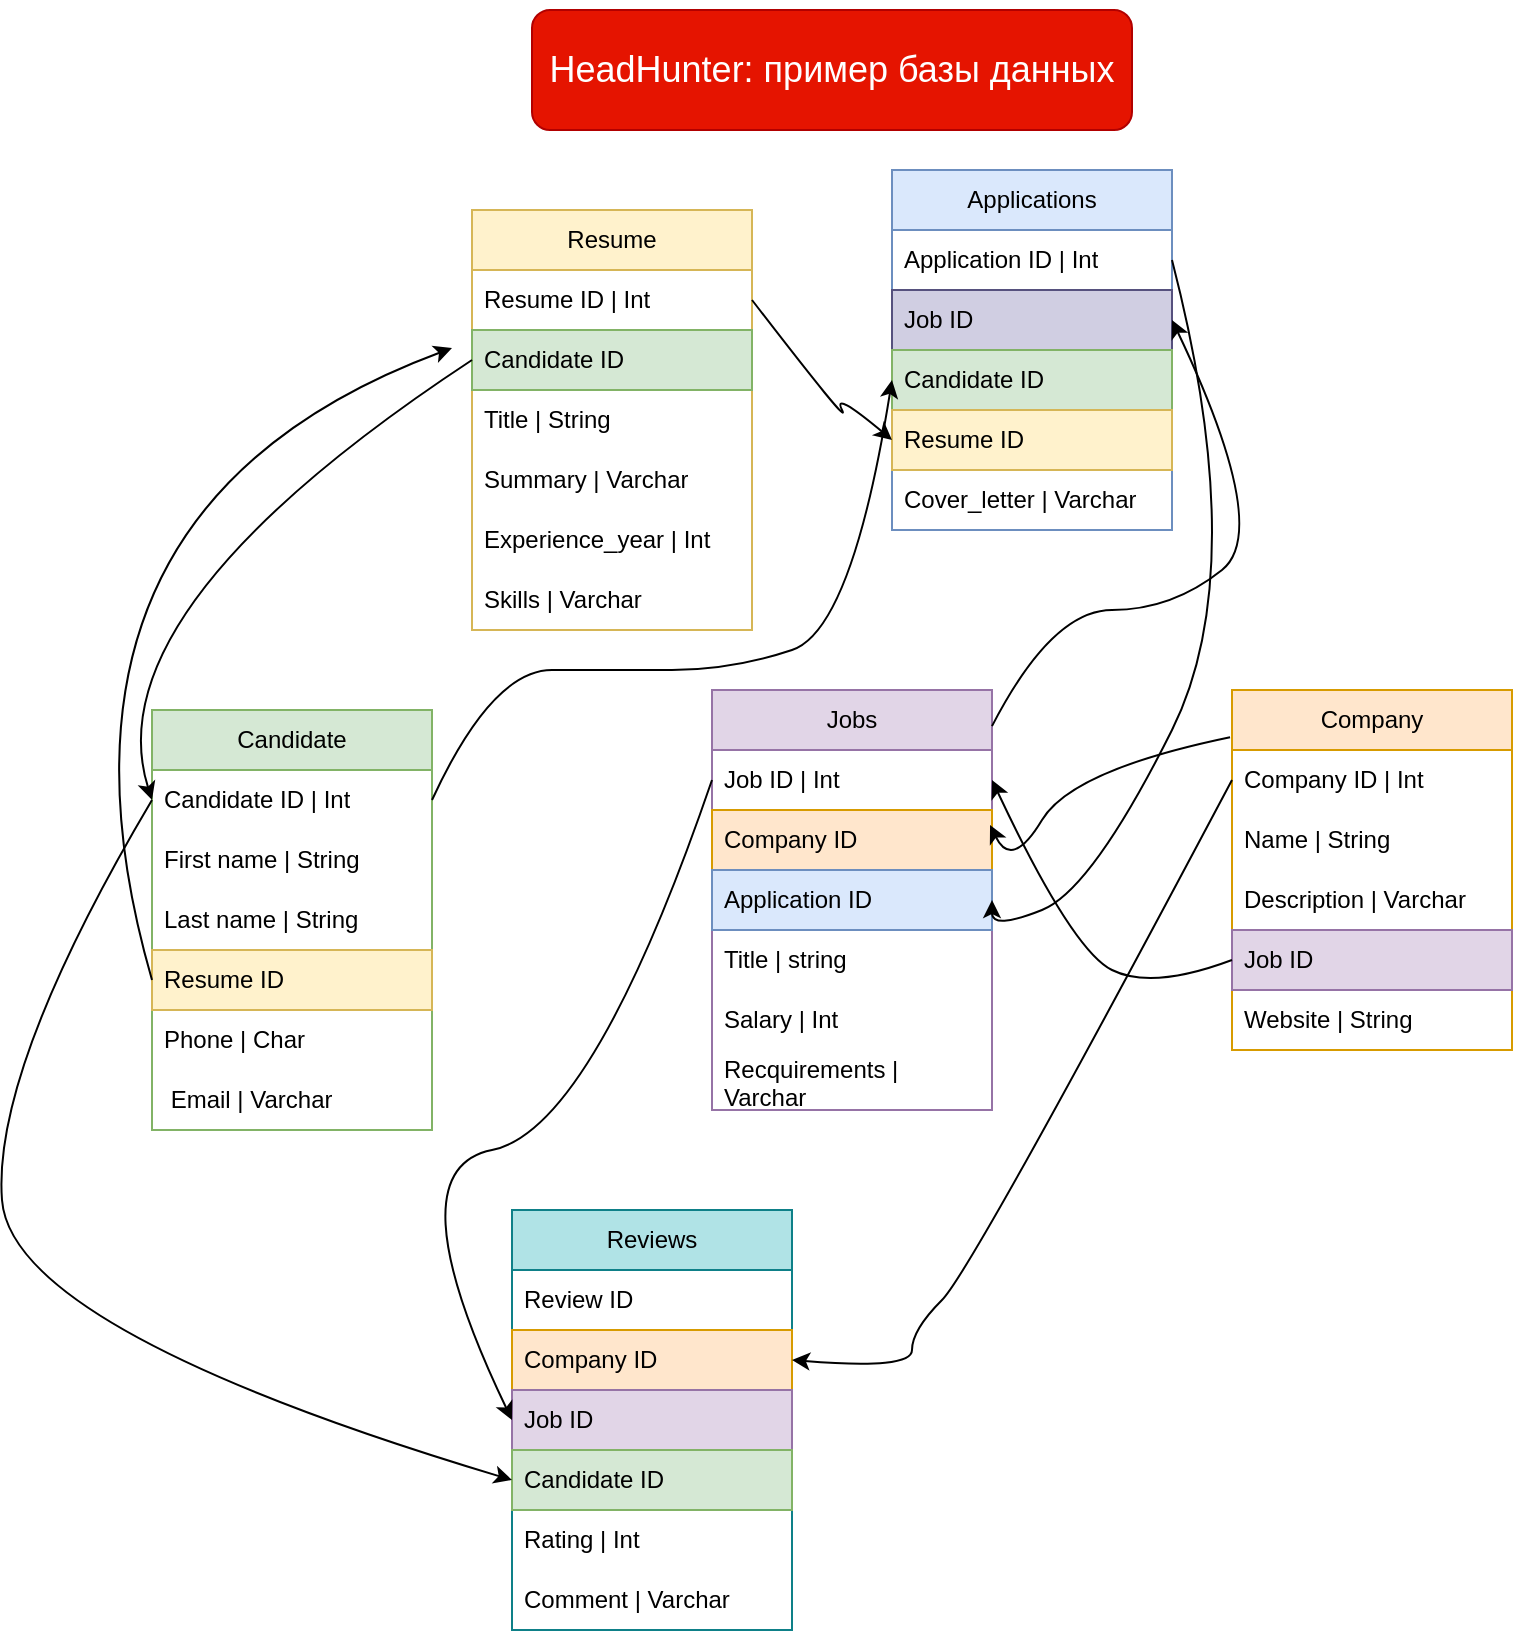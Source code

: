 <mxfile version="25.0.0">
  <diagram name="Страница — 1" id="3l3XS3oDSwtrhPqFtKrC">
    <mxGraphModel dx="1313" dy="696" grid="1" gridSize="10" guides="1" tooltips="1" connect="1" arrows="1" fold="1" page="1" pageScale="1" pageWidth="827" pageHeight="1169" math="0" shadow="0">
      <root>
        <mxCell id="0" />
        <mxCell id="1" parent="0" />
        <mxCell id="mYgfmV2V0zSqcwR2MSIS-1" value="Candidate" style="swimlane;fontStyle=0;childLayout=stackLayout;horizontal=1;startSize=30;horizontalStack=0;resizeParent=1;resizeParentMax=0;resizeLast=0;collapsible=1;marginBottom=0;whiteSpace=wrap;html=1;fillColor=#d5e8d4;strokeColor=#82b366;" vertex="1" parent="1">
          <mxGeometry x="100" y="390" width="140" height="210" as="geometry">
            <mxRectangle x="80" y="200" width="100" height="30" as="alternateBounds" />
          </mxGeometry>
        </mxCell>
        <mxCell id="mYgfmV2V0zSqcwR2MSIS-56" value="Candidate ID | Int" style="text;strokeColor=none;fillColor=none;align=left;verticalAlign=middle;spacingLeft=4;spacingRight=4;overflow=hidden;points=[[0,0.5],[1,0.5]];portConstraint=eastwest;rotatable=0;whiteSpace=wrap;html=1;" vertex="1" parent="mYgfmV2V0zSqcwR2MSIS-1">
          <mxGeometry y="30" width="140" height="30" as="geometry" />
        </mxCell>
        <mxCell id="mYgfmV2V0zSqcwR2MSIS-2" value="First name | String" style="text;strokeColor=none;fillColor=none;align=left;verticalAlign=middle;spacingLeft=4;spacingRight=4;overflow=hidden;points=[[0,0.5],[1,0.5]];portConstraint=eastwest;rotatable=0;whiteSpace=wrap;html=1;" vertex="1" parent="mYgfmV2V0zSqcwR2MSIS-1">
          <mxGeometry y="60" width="140" height="30" as="geometry" />
        </mxCell>
        <mxCell id="mYgfmV2V0zSqcwR2MSIS-3" value="Last name | String" style="text;strokeColor=none;fillColor=none;align=left;verticalAlign=middle;spacingLeft=4;spacingRight=4;overflow=hidden;points=[[0,0.5],[1,0.5]];portConstraint=eastwest;rotatable=0;whiteSpace=wrap;html=1;" vertex="1" parent="mYgfmV2V0zSqcwR2MSIS-1">
          <mxGeometry y="90" width="140" height="30" as="geometry" />
        </mxCell>
        <mxCell id="mYgfmV2V0zSqcwR2MSIS-4" value="Resume ID" style="text;strokeColor=#d6b656;fillColor=#fff2cc;align=left;verticalAlign=middle;spacingLeft=4;spacingRight=4;overflow=hidden;points=[[0,0.5],[1,0.5]];portConstraint=eastwest;rotatable=0;whiteSpace=wrap;html=1;" vertex="1" parent="mYgfmV2V0zSqcwR2MSIS-1">
          <mxGeometry y="120" width="140" height="30" as="geometry" />
        </mxCell>
        <mxCell id="mYgfmV2V0zSqcwR2MSIS-9" value="Phone | Char" style="text;strokeColor=none;fillColor=none;align=left;verticalAlign=middle;spacingLeft=4;spacingRight=4;overflow=hidden;points=[[0,0.5],[1,0.5]];portConstraint=eastwest;rotatable=0;whiteSpace=wrap;html=1;" vertex="1" parent="mYgfmV2V0zSqcwR2MSIS-1">
          <mxGeometry y="150" width="140" height="30" as="geometry" />
        </mxCell>
        <mxCell id="mYgfmV2V0zSqcwR2MSIS-10" value="&amp;nbsp;Email | Varchar" style="text;strokeColor=none;fillColor=none;align=left;verticalAlign=middle;spacingLeft=4;spacingRight=4;overflow=hidden;points=[[0,0.5],[1,0.5]];portConstraint=eastwest;rotatable=0;whiteSpace=wrap;html=1;" vertex="1" parent="mYgfmV2V0zSqcwR2MSIS-1">
          <mxGeometry y="180" width="140" height="30" as="geometry" />
        </mxCell>
        <mxCell id="mYgfmV2V0zSqcwR2MSIS-15" value="Jobs" style="swimlane;fontStyle=0;childLayout=stackLayout;horizontal=1;startSize=30;horizontalStack=0;resizeParent=1;resizeParentMax=0;resizeLast=0;collapsible=1;marginBottom=0;whiteSpace=wrap;html=1;fillColor=#e1d5e7;strokeColor=#9673a6;" vertex="1" parent="1">
          <mxGeometry x="380" y="380" width="140" height="210" as="geometry">
            <mxRectangle x="80" y="200" width="100" height="30" as="alternateBounds" />
          </mxGeometry>
        </mxCell>
        <mxCell id="mYgfmV2V0zSqcwR2MSIS-16" value="Job ID | Int" style="text;strokeColor=none;fillColor=none;align=left;verticalAlign=middle;spacingLeft=4;spacingRight=4;overflow=hidden;points=[[0,0.5],[1,0.5]];portConstraint=eastwest;rotatable=0;whiteSpace=wrap;html=1;" vertex="1" parent="mYgfmV2V0zSqcwR2MSIS-15">
          <mxGeometry y="30" width="140" height="30" as="geometry" />
        </mxCell>
        <mxCell id="mYgfmV2V0zSqcwR2MSIS-17" value="Company ID" style="text;strokeColor=#d79b00;fillColor=#ffe6cc;align=left;verticalAlign=middle;spacingLeft=4;spacingRight=4;overflow=hidden;points=[[0,0.5],[1,0.5]];portConstraint=eastwest;rotatable=0;whiteSpace=wrap;html=1;" vertex="1" parent="mYgfmV2V0zSqcwR2MSIS-15">
          <mxGeometry y="60" width="140" height="30" as="geometry" />
        </mxCell>
        <mxCell id="mYgfmV2V0zSqcwR2MSIS-18" value="Application ID" style="text;strokeColor=#6c8ebf;fillColor=#dae8fc;align=left;verticalAlign=middle;spacingLeft=4;spacingRight=4;overflow=hidden;points=[[0,0.5],[1,0.5]];portConstraint=eastwest;rotatable=0;whiteSpace=wrap;html=1;" vertex="1" parent="mYgfmV2V0zSqcwR2MSIS-15">
          <mxGeometry y="90" width="140" height="30" as="geometry" />
        </mxCell>
        <mxCell id="mYgfmV2V0zSqcwR2MSIS-19" value="Title | string" style="text;strokeColor=none;fillColor=none;align=left;verticalAlign=middle;spacingLeft=4;spacingRight=4;overflow=hidden;points=[[0,0.5],[1,0.5]];portConstraint=eastwest;rotatable=0;whiteSpace=wrap;html=1;" vertex="1" parent="mYgfmV2V0zSqcwR2MSIS-15">
          <mxGeometry y="120" width="140" height="30" as="geometry" />
        </mxCell>
        <mxCell id="mYgfmV2V0zSqcwR2MSIS-20" value="Salary | Int" style="text;strokeColor=none;fillColor=none;align=left;verticalAlign=middle;spacingLeft=4;spacingRight=4;overflow=hidden;points=[[0,0.5],[1,0.5]];portConstraint=eastwest;rotatable=0;whiteSpace=wrap;html=1;" vertex="1" parent="mYgfmV2V0zSqcwR2MSIS-15">
          <mxGeometry y="150" width="140" height="30" as="geometry" />
        </mxCell>
        <mxCell id="mYgfmV2V0zSqcwR2MSIS-64" value="Recquirements | Varchar" style="text;strokeColor=none;fillColor=none;align=left;verticalAlign=middle;spacingLeft=4;spacingRight=4;overflow=hidden;points=[[0,0.5],[1,0.5]];portConstraint=eastwest;rotatable=0;whiteSpace=wrap;html=1;" vertex="1" parent="mYgfmV2V0zSqcwR2MSIS-15">
          <mxGeometry y="180" width="140" height="30" as="geometry" />
        </mxCell>
        <mxCell id="mYgfmV2V0zSqcwR2MSIS-23" value="Company" style="swimlane;fontStyle=0;childLayout=stackLayout;horizontal=1;startSize=30;horizontalStack=0;resizeParent=1;resizeParentMax=0;resizeLast=0;collapsible=1;marginBottom=0;whiteSpace=wrap;html=1;fillColor=#ffe6cc;strokeColor=#d79b00;" vertex="1" parent="1">
          <mxGeometry x="640" y="380" width="140" height="180" as="geometry">
            <mxRectangle x="80" y="200" width="100" height="30" as="alternateBounds" />
          </mxGeometry>
        </mxCell>
        <mxCell id="mYgfmV2V0zSqcwR2MSIS-24" value="Company ID | Int" style="text;strokeColor=none;fillColor=none;align=left;verticalAlign=middle;spacingLeft=4;spacingRight=4;overflow=hidden;points=[[0,0.5],[1,0.5]];portConstraint=eastwest;rotatable=0;whiteSpace=wrap;html=1;" vertex="1" parent="mYgfmV2V0zSqcwR2MSIS-23">
          <mxGeometry y="30" width="140" height="30" as="geometry" />
        </mxCell>
        <mxCell id="mYgfmV2V0zSqcwR2MSIS-25" value="Name | String" style="text;strokeColor=none;fillColor=none;align=left;verticalAlign=middle;spacingLeft=4;spacingRight=4;overflow=hidden;points=[[0,0.5],[1,0.5]];portConstraint=eastwest;rotatable=0;whiteSpace=wrap;html=1;" vertex="1" parent="mYgfmV2V0zSqcwR2MSIS-23">
          <mxGeometry y="60" width="140" height="30" as="geometry" />
        </mxCell>
        <mxCell id="mYgfmV2V0zSqcwR2MSIS-26" value="Description | Varchar" style="text;strokeColor=none;fillColor=none;align=left;verticalAlign=middle;spacingLeft=4;spacingRight=4;overflow=hidden;points=[[0,0.5],[1,0.5]];portConstraint=eastwest;rotatable=0;whiteSpace=wrap;html=1;" vertex="1" parent="mYgfmV2V0zSqcwR2MSIS-23">
          <mxGeometry y="90" width="140" height="30" as="geometry" />
        </mxCell>
        <mxCell id="mYgfmV2V0zSqcwR2MSIS-27" value="Job ID" style="text;strokeColor=#9673a6;fillColor=#e1d5e7;align=left;verticalAlign=middle;spacingLeft=4;spacingRight=4;overflow=hidden;points=[[0,0.5],[1,0.5]];portConstraint=eastwest;rotatable=0;whiteSpace=wrap;html=1;" vertex="1" parent="mYgfmV2V0zSqcwR2MSIS-23">
          <mxGeometry y="120" width="140" height="30" as="geometry" />
        </mxCell>
        <mxCell id="mYgfmV2V0zSqcwR2MSIS-28" value="Website | String" style="text;strokeColor=none;fillColor=none;align=left;verticalAlign=middle;spacingLeft=4;spacingRight=4;overflow=hidden;points=[[0,0.5],[1,0.5]];portConstraint=eastwest;rotatable=0;whiteSpace=wrap;html=1;" vertex="1" parent="mYgfmV2V0zSqcwR2MSIS-23">
          <mxGeometry y="150" width="140" height="30" as="geometry" />
        </mxCell>
        <mxCell id="mYgfmV2V0zSqcwR2MSIS-29" value="Resume" style="swimlane;fontStyle=0;childLayout=stackLayout;horizontal=1;startSize=30;horizontalStack=0;resizeParent=1;resizeParentMax=0;resizeLast=0;collapsible=1;marginBottom=0;whiteSpace=wrap;html=1;fillColor=#fff2cc;strokeColor=#d6b656;" vertex="1" parent="1">
          <mxGeometry x="260" y="140" width="140" height="210" as="geometry">
            <mxRectangle x="80" y="200" width="100" height="30" as="alternateBounds" />
          </mxGeometry>
        </mxCell>
        <mxCell id="mYgfmV2V0zSqcwR2MSIS-57" value="Resume ID | Int" style="text;strokeColor=none;fillColor=none;align=left;verticalAlign=middle;spacingLeft=4;spacingRight=4;overflow=hidden;points=[[0,0.5],[1,0.5]];portConstraint=eastwest;rotatable=0;whiteSpace=wrap;html=1;" vertex="1" parent="mYgfmV2V0zSqcwR2MSIS-29">
          <mxGeometry y="30" width="140" height="30" as="geometry" />
        </mxCell>
        <mxCell id="mYgfmV2V0zSqcwR2MSIS-30" value="Candidate ID" style="text;strokeColor=#82b366;fillColor=#d5e8d4;align=left;verticalAlign=middle;spacingLeft=4;spacingRight=4;overflow=hidden;points=[[0,0.5],[1,0.5]];portConstraint=eastwest;rotatable=0;whiteSpace=wrap;html=1;noLabel=0;" vertex="1" parent="mYgfmV2V0zSqcwR2MSIS-29">
          <mxGeometry y="60" width="140" height="30" as="geometry" />
        </mxCell>
        <mxCell id="mYgfmV2V0zSqcwR2MSIS-31" value="Title | String" style="text;strokeColor=none;fillColor=none;align=left;verticalAlign=middle;spacingLeft=4;spacingRight=4;overflow=hidden;points=[[0,0.5],[1,0.5]];portConstraint=eastwest;rotatable=0;whiteSpace=wrap;html=1;" vertex="1" parent="mYgfmV2V0zSqcwR2MSIS-29">
          <mxGeometry y="90" width="140" height="30" as="geometry" />
        </mxCell>
        <mxCell id="mYgfmV2V0zSqcwR2MSIS-32" value="Summary | Varchar" style="text;strokeColor=none;fillColor=none;align=left;verticalAlign=middle;spacingLeft=4;spacingRight=4;overflow=hidden;points=[[0,0.5],[1,0.5]];portConstraint=eastwest;rotatable=0;whiteSpace=wrap;html=1;" vertex="1" parent="mYgfmV2V0zSqcwR2MSIS-29">
          <mxGeometry y="120" width="140" height="30" as="geometry" />
        </mxCell>
        <mxCell id="mYgfmV2V0zSqcwR2MSIS-49" value="Experience_year | Int&amp;nbsp;" style="text;strokeColor=none;fillColor=none;align=left;verticalAlign=middle;spacingLeft=4;spacingRight=4;overflow=hidden;points=[[0,0.5],[1,0.5]];portConstraint=eastwest;rotatable=0;whiteSpace=wrap;html=1;" vertex="1" parent="mYgfmV2V0zSqcwR2MSIS-29">
          <mxGeometry y="150" width="140" height="30" as="geometry" />
        </mxCell>
        <mxCell id="mYgfmV2V0zSqcwR2MSIS-34" value="Skills | Varchar" style="text;strokeColor=none;fillColor=none;align=left;verticalAlign=middle;spacingLeft=4;spacingRight=4;overflow=hidden;points=[[0,0.5],[1,0.5]];portConstraint=eastwest;rotatable=0;whiteSpace=wrap;html=1;" vertex="1" parent="mYgfmV2V0zSqcwR2MSIS-29">
          <mxGeometry y="180" width="140" height="30" as="geometry" />
        </mxCell>
        <mxCell id="mYgfmV2V0zSqcwR2MSIS-35" value="Applications" style="swimlane;fontStyle=0;childLayout=stackLayout;horizontal=1;startSize=30;horizontalStack=0;resizeParent=1;resizeParentMax=0;resizeLast=0;collapsible=1;marginBottom=0;whiteSpace=wrap;html=1;fillColor=#dae8fc;strokeColor=#6c8ebf;" vertex="1" parent="1">
          <mxGeometry x="470" y="120" width="140" height="180" as="geometry">
            <mxRectangle x="80" y="200" width="100" height="30" as="alternateBounds" />
          </mxGeometry>
        </mxCell>
        <mxCell id="mYgfmV2V0zSqcwR2MSIS-36" value="Application ID | Int" style="text;strokeColor=none;fillColor=none;align=left;verticalAlign=middle;spacingLeft=4;spacingRight=4;overflow=hidden;points=[[0,0.5],[1,0.5]];portConstraint=eastwest;rotatable=0;whiteSpace=wrap;html=1;" vertex="1" parent="mYgfmV2V0zSqcwR2MSIS-35">
          <mxGeometry y="30" width="140" height="30" as="geometry" />
        </mxCell>
        <mxCell id="mYgfmV2V0zSqcwR2MSIS-37" value="Job ID" style="text;strokeColor=#56517e;fillColor=#d0cee2;align=left;verticalAlign=middle;spacingLeft=4;spacingRight=4;overflow=hidden;points=[[0,0.5],[1,0.5]];portConstraint=eastwest;rotatable=0;whiteSpace=wrap;html=1;" vertex="1" parent="mYgfmV2V0zSqcwR2MSIS-35">
          <mxGeometry y="60" width="140" height="30" as="geometry" />
        </mxCell>
        <mxCell id="mYgfmV2V0zSqcwR2MSIS-38" value="Candidate ID" style="text;strokeColor=#82b366;fillColor=#d5e8d4;align=left;verticalAlign=middle;spacingLeft=4;spacingRight=4;overflow=hidden;points=[[0,0.5],[1,0.5]];portConstraint=eastwest;rotatable=0;whiteSpace=wrap;html=1;" vertex="1" parent="mYgfmV2V0zSqcwR2MSIS-35">
          <mxGeometry y="90" width="140" height="30" as="geometry" />
        </mxCell>
        <mxCell id="mYgfmV2V0zSqcwR2MSIS-39" value="Resume ID" style="text;strokeColor=#d6b656;fillColor=#fff2cc;align=left;verticalAlign=middle;spacingLeft=4;spacingRight=4;overflow=hidden;points=[[0,0.5],[1,0.5]];portConstraint=eastwest;rotatable=0;whiteSpace=wrap;html=1;" vertex="1" parent="mYgfmV2V0zSqcwR2MSIS-35">
          <mxGeometry y="120" width="140" height="30" as="geometry" />
        </mxCell>
        <mxCell id="mYgfmV2V0zSqcwR2MSIS-40" value="Cover_letter | Varchar" style="text;strokeColor=none;fillColor=none;align=left;verticalAlign=middle;spacingLeft=4;spacingRight=4;overflow=hidden;points=[[0,0.5],[1,0.5]];portConstraint=eastwest;rotatable=0;whiteSpace=wrap;html=1;" vertex="1" parent="mYgfmV2V0zSqcwR2MSIS-35">
          <mxGeometry y="150" width="140" height="30" as="geometry" />
        </mxCell>
        <mxCell id="mYgfmV2V0zSqcwR2MSIS-41" value="Reviews" style="swimlane;fontStyle=0;childLayout=stackLayout;horizontal=1;startSize=30;horizontalStack=0;resizeParent=1;resizeParentMax=0;resizeLast=0;collapsible=1;marginBottom=0;whiteSpace=wrap;html=1;fillColor=#b0e3e6;strokeColor=#0e8088;" vertex="1" parent="1">
          <mxGeometry x="280" y="640" width="140" height="210" as="geometry">
            <mxRectangle x="80" y="200" width="100" height="30" as="alternateBounds" />
          </mxGeometry>
        </mxCell>
        <mxCell id="mYgfmV2V0zSqcwR2MSIS-42" value="Review ID" style="text;strokeColor=none;fillColor=none;align=left;verticalAlign=middle;spacingLeft=4;spacingRight=4;overflow=hidden;points=[[0,0.5],[1,0.5]];portConstraint=eastwest;rotatable=0;whiteSpace=wrap;html=1;" vertex="1" parent="mYgfmV2V0zSqcwR2MSIS-41">
          <mxGeometry y="30" width="140" height="30" as="geometry" />
        </mxCell>
        <mxCell id="mYgfmV2V0zSqcwR2MSIS-43" value="Company ID" style="text;strokeColor=#d79b00;fillColor=#ffe6cc;align=left;verticalAlign=middle;spacingLeft=4;spacingRight=4;overflow=hidden;points=[[0,0.5],[1,0.5]];portConstraint=eastwest;rotatable=0;whiteSpace=wrap;html=1;" vertex="1" parent="mYgfmV2V0zSqcwR2MSIS-41">
          <mxGeometry y="60" width="140" height="30" as="geometry" />
        </mxCell>
        <mxCell id="mYgfmV2V0zSqcwR2MSIS-44" value="Job ID" style="text;strokeColor=#9673a6;fillColor=#e1d5e7;align=left;verticalAlign=middle;spacingLeft=4;spacingRight=4;overflow=hidden;points=[[0,0.5],[1,0.5]];portConstraint=eastwest;rotatable=0;whiteSpace=wrap;html=1;" vertex="1" parent="mYgfmV2V0zSqcwR2MSIS-41">
          <mxGeometry y="90" width="140" height="30" as="geometry" />
        </mxCell>
        <mxCell id="mYgfmV2V0zSqcwR2MSIS-45" value="Candidate ID" style="text;strokeColor=#82b366;fillColor=#d5e8d4;align=left;verticalAlign=middle;spacingLeft=4;spacingRight=4;overflow=hidden;points=[[0,0.5],[1,0.5]];portConstraint=eastwest;rotatable=0;whiteSpace=wrap;html=1;" vertex="1" parent="mYgfmV2V0zSqcwR2MSIS-41">
          <mxGeometry y="120" width="140" height="30" as="geometry" />
        </mxCell>
        <mxCell id="mYgfmV2V0zSqcwR2MSIS-46" value="Rating | Int" style="text;strokeColor=none;fillColor=none;align=left;verticalAlign=middle;spacingLeft=4;spacingRight=4;overflow=hidden;points=[[0,0.5],[1,0.5]];portConstraint=eastwest;rotatable=0;whiteSpace=wrap;html=1;" vertex="1" parent="mYgfmV2V0zSqcwR2MSIS-41">
          <mxGeometry y="150" width="140" height="30" as="geometry" />
        </mxCell>
        <mxCell id="mYgfmV2V0zSqcwR2MSIS-72" value="Comment | Varchar" style="text;strokeColor=none;fillColor=none;align=left;verticalAlign=middle;spacingLeft=4;spacingRight=4;overflow=hidden;points=[[0,0.5],[1,0.5]];portConstraint=eastwest;rotatable=0;whiteSpace=wrap;html=1;" vertex="1" parent="mYgfmV2V0zSqcwR2MSIS-41">
          <mxGeometry y="180" width="140" height="30" as="geometry" />
        </mxCell>
        <mxCell id="mYgfmV2V0zSqcwR2MSIS-51" value="" style="curved=1;endArrow=classic;html=1;rounded=0;entryX=-0.016;entryY=0.1;entryDx=0;entryDy=0;entryPerimeter=0;exitX=0;exitY=0.5;exitDx=0;exitDy=0;" edge="1" parent="1" source="mYgfmV2V0zSqcwR2MSIS-4">
          <mxGeometry width="50" height="50" relative="1" as="geometry">
            <mxPoint x="102.24" y="550" as="sourcePoint" />
            <mxPoint x="250.0" y="209.0" as="targetPoint" />
            <Array as="points">
              <mxPoint x="32.24" y="290" />
            </Array>
          </mxGeometry>
        </mxCell>
        <mxCell id="mYgfmV2V0zSqcwR2MSIS-54" value="&lt;font style=&quot;font-size: 18px;&quot;&gt;HeadHunter: пример базы данных&lt;/font&gt;" style="rounded=1;whiteSpace=wrap;html=1;fillColor=#e51400;fontColor=#ffffff;strokeColor=#B20000;" vertex="1" parent="1">
          <mxGeometry x="290" y="40" width="300" height="60" as="geometry" />
        </mxCell>
        <mxCell id="mYgfmV2V0zSqcwR2MSIS-55" value="" style="curved=1;endArrow=classic;html=1;rounded=0;exitX=0;exitY=0.5;exitDx=0;exitDy=0;entryX=0;entryY=0.5;entryDx=0;entryDy=0;" edge="1" parent="1" source="mYgfmV2V0zSqcwR2MSIS-30" target="mYgfmV2V0zSqcwR2MSIS-56">
          <mxGeometry width="50" height="50" relative="1" as="geometry">
            <mxPoint x="450" y="460" as="sourcePoint" />
            <mxPoint x="220" y="350" as="targetPoint" />
            <Array as="points">
              <mxPoint x="70" y="340" />
            </Array>
          </mxGeometry>
        </mxCell>
        <mxCell id="mYgfmV2V0zSqcwR2MSIS-59" value="" style="curved=1;endArrow=classic;html=1;rounded=0;entryX=0;entryY=0.5;entryDx=0;entryDy=0;exitX=1;exitY=0.5;exitDx=0;exitDy=0;" edge="1" parent="1" source="mYgfmV2V0zSqcwR2MSIS-56" target="mYgfmV2V0zSqcwR2MSIS-38">
          <mxGeometry width="50" height="50" relative="1" as="geometry">
            <mxPoint x="450" y="460" as="sourcePoint" />
            <mxPoint x="500" y="410" as="targetPoint" />
            <Array as="points">
              <mxPoint x="270" y="370" />
              <mxPoint x="330" y="370" />
              <mxPoint x="390" y="370" />
              <mxPoint x="450" y="350" />
            </Array>
          </mxGeometry>
        </mxCell>
        <mxCell id="mYgfmV2V0zSqcwR2MSIS-60" value="" style="curved=1;endArrow=classic;html=1;rounded=0;exitX=1;exitY=0.086;exitDx=0;exitDy=0;exitPerimeter=0;entryX=1;entryY=0.5;entryDx=0;entryDy=0;" edge="1" parent="1" source="mYgfmV2V0zSqcwR2MSIS-15" target="mYgfmV2V0zSqcwR2MSIS-37">
          <mxGeometry width="50" height="50" relative="1" as="geometry">
            <mxPoint x="450" y="460" as="sourcePoint" />
            <mxPoint x="630" y="210" as="targetPoint" />
            <Array as="points">
              <mxPoint x="550" y="340" />
              <mxPoint x="610" y="340" />
              <mxPoint x="660" y="300" />
            </Array>
          </mxGeometry>
        </mxCell>
        <mxCell id="mYgfmV2V0zSqcwR2MSIS-62" value="" style="curved=1;endArrow=classic;html=1;rounded=0;entryX=0;entryY=0.5;entryDx=0;entryDy=0;exitX=1;exitY=0.5;exitDx=0;exitDy=0;" edge="1" parent="1" source="mYgfmV2V0zSqcwR2MSIS-57" target="mYgfmV2V0zSqcwR2MSIS-39">
          <mxGeometry width="50" height="50" relative="1" as="geometry">
            <mxPoint x="450" y="460" as="sourcePoint" />
            <mxPoint x="500" y="410" as="targetPoint" />
            <Array as="points">
              <mxPoint x="450" y="250" />
              <mxPoint x="440" y="230" />
            </Array>
          </mxGeometry>
        </mxCell>
        <mxCell id="mYgfmV2V0zSqcwR2MSIS-63" value="" style="shape=image;verticalLabelPosition=bottom;labelBackgroundColor=default;verticalAlign=top;aspect=fixed;imageAspect=0;image=https://upload.wikimedia.org/wikipedia/commons/7/79/HeadHunter_logo.png;" vertex="1" parent="1">
          <mxGeometry x="200" y="35" width="70" height="70" as="geometry" />
        </mxCell>
        <mxCell id="mYgfmV2V0zSqcwR2MSIS-69" value="" style="curved=1;endArrow=classic;html=1;rounded=0;entryX=0.993;entryY=0.25;entryDx=0;entryDy=0;entryPerimeter=0;exitX=-0.007;exitY=0.131;exitDx=0;exitDy=0;exitPerimeter=0;" edge="1" parent="1" source="mYgfmV2V0zSqcwR2MSIS-23" target="mYgfmV2V0zSqcwR2MSIS-17">
          <mxGeometry width="50" height="50" relative="1" as="geometry">
            <mxPoint x="530" y="520" as="sourcePoint" />
            <mxPoint x="580" y="470" as="targetPoint" />
            <Array as="points">
              <mxPoint x="560" y="420" />
              <mxPoint x="530" y="470" />
            </Array>
          </mxGeometry>
        </mxCell>
        <mxCell id="mYgfmV2V0zSqcwR2MSIS-70" value="" style="curved=1;endArrow=classic;html=1;rounded=0;entryX=1;entryY=0.5;entryDx=0;entryDy=0;exitX=1;exitY=0.5;exitDx=0;exitDy=0;" edge="1" parent="1" source="mYgfmV2V0zSqcwR2MSIS-36" target="mYgfmV2V0zSqcwR2MSIS-15">
          <mxGeometry width="50" height="50" relative="1" as="geometry">
            <mxPoint x="520" y="550" as="sourcePoint" />
            <mxPoint x="570" y="500" as="targetPoint" />
            <Array as="points">
              <mxPoint x="650" y="320" />
              <mxPoint x="570" y="480" />
              <mxPoint x="520" y="500" />
            </Array>
          </mxGeometry>
        </mxCell>
        <mxCell id="mYgfmV2V0zSqcwR2MSIS-71" value="" style="curved=1;endArrow=classic;html=1;rounded=0;entryX=1;entryY=0.5;entryDx=0;entryDy=0;exitX=0;exitY=0.75;exitDx=0;exitDy=0;" edge="1" parent="1" source="mYgfmV2V0zSqcwR2MSIS-23" target="mYgfmV2V0zSqcwR2MSIS-16">
          <mxGeometry width="50" height="50" relative="1" as="geometry">
            <mxPoint x="560" y="560" as="sourcePoint" />
            <mxPoint x="610" y="510" as="targetPoint" />
            <Array as="points">
              <mxPoint x="600" y="530" />
              <mxPoint x="560" y="510" />
            </Array>
          </mxGeometry>
        </mxCell>
        <mxCell id="mYgfmV2V0zSqcwR2MSIS-73" value="" style="curved=1;endArrow=classic;html=1;rounded=0;entryX=1;entryY=0.5;entryDx=0;entryDy=0;exitX=0;exitY=0.5;exitDx=0;exitDy=0;" edge="1" parent="1" source="mYgfmV2V0zSqcwR2MSIS-24" target="mYgfmV2V0zSqcwR2MSIS-43">
          <mxGeometry width="50" height="50" relative="1" as="geometry">
            <mxPoint x="480" y="770" as="sourcePoint" />
            <mxPoint x="530" y="720" as="targetPoint" />
            <Array as="points">
              <mxPoint x="510" y="670" />
              <mxPoint x="480" y="700" />
              <mxPoint x="480" y="720" />
            </Array>
          </mxGeometry>
        </mxCell>
        <mxCell id="mYgfmV2V0zSqcwR2MSIS-74" value="" style="curved=1;endArrow=classic;html=1;rounded=0;entryX=0;entryY=0.5;entryDx=0;entryDy=0;exitX=0;exitY=0.5;exitDx=0;exitDy=0;" edge="1" parent="1" source="mYgfmV2V0zSqcwR2MSIS-16" target="mYgfmV2V0zSqcwR2MSIS-44">
          <mxGeometry width="50" height="50" relative="1" as="geometry">
            <mxPoint x="250" y="650" as="sourcePoint" />
            <mxPoint x="300" y="600" as="targetPoint" />
            <Array as="points">
              <mxPoint x="320" y="600" />
              <mxPoint x="220" y="620" />
            </Array>
          </mxGeometry>
        </mxCell>
        <mxCell id="mYgfmV2V0zSqcwR2MSIS-75" value="" style="curved=1;endArrow=classic;html=1;rounded=0;entryX=0;entryY=0.5;entryDx=0;entryDy=0;exitX=0;exitY=0.5;exitDx=0;exitDy=0;" edge="1" parent="1" source="mYgfmV2V0zSqcwR2MSIS-56" target="mYgfmV2V0zSqcwR2MSIS-45">
          <mxGeometry width="50" height="50" relative="1" as="geometry">
            <mxPoint x="120" y="760" as="sourcePoint" />
            <mxPoint x="170" y="710" as="targetPoint" />
            <Array as="points">
              <mxPoint x="20" y="570" />
              <mxPoint x="30" y="700" />
            </Array>
          </mxGeometry>
        </mxCell>
      </root>
    </mxGraphModel>
  </diagram>
</mxfile>
